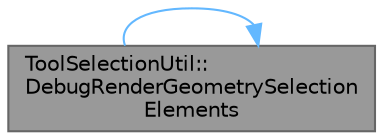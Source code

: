 digraph "ToolSelectionUtil::DebugRenderGeometrySelectionElements"
{
 // INTERACTIVE_SVG=YES
 // LATEX_PDF_SIZE
  bgcolor="transparent";
  edge [fontname=Helvetica,fontsize=10,labelfontname=Helvetica,labelfontsize=10];
  node [fontname=Helvetica,fontsize=10,shape=box,height=0.2,width=0.4];
  rankdir="LR";
  Node1 [id="Node000001",label="ToolSelectionUtil::\lDebugRenderGeometrySelection\lElements",height=0.2,width=0.4,color="gray40", fillcolor="grey60", style="filled", fontcolor="black",tooltip="Render the given Elements using FPrimitiveDrawInterface."];
  Node1 -> Node1 [id="edge1_Node000001_Node000001",color="steelblue1",style="solid",tooltip=" "];
}
